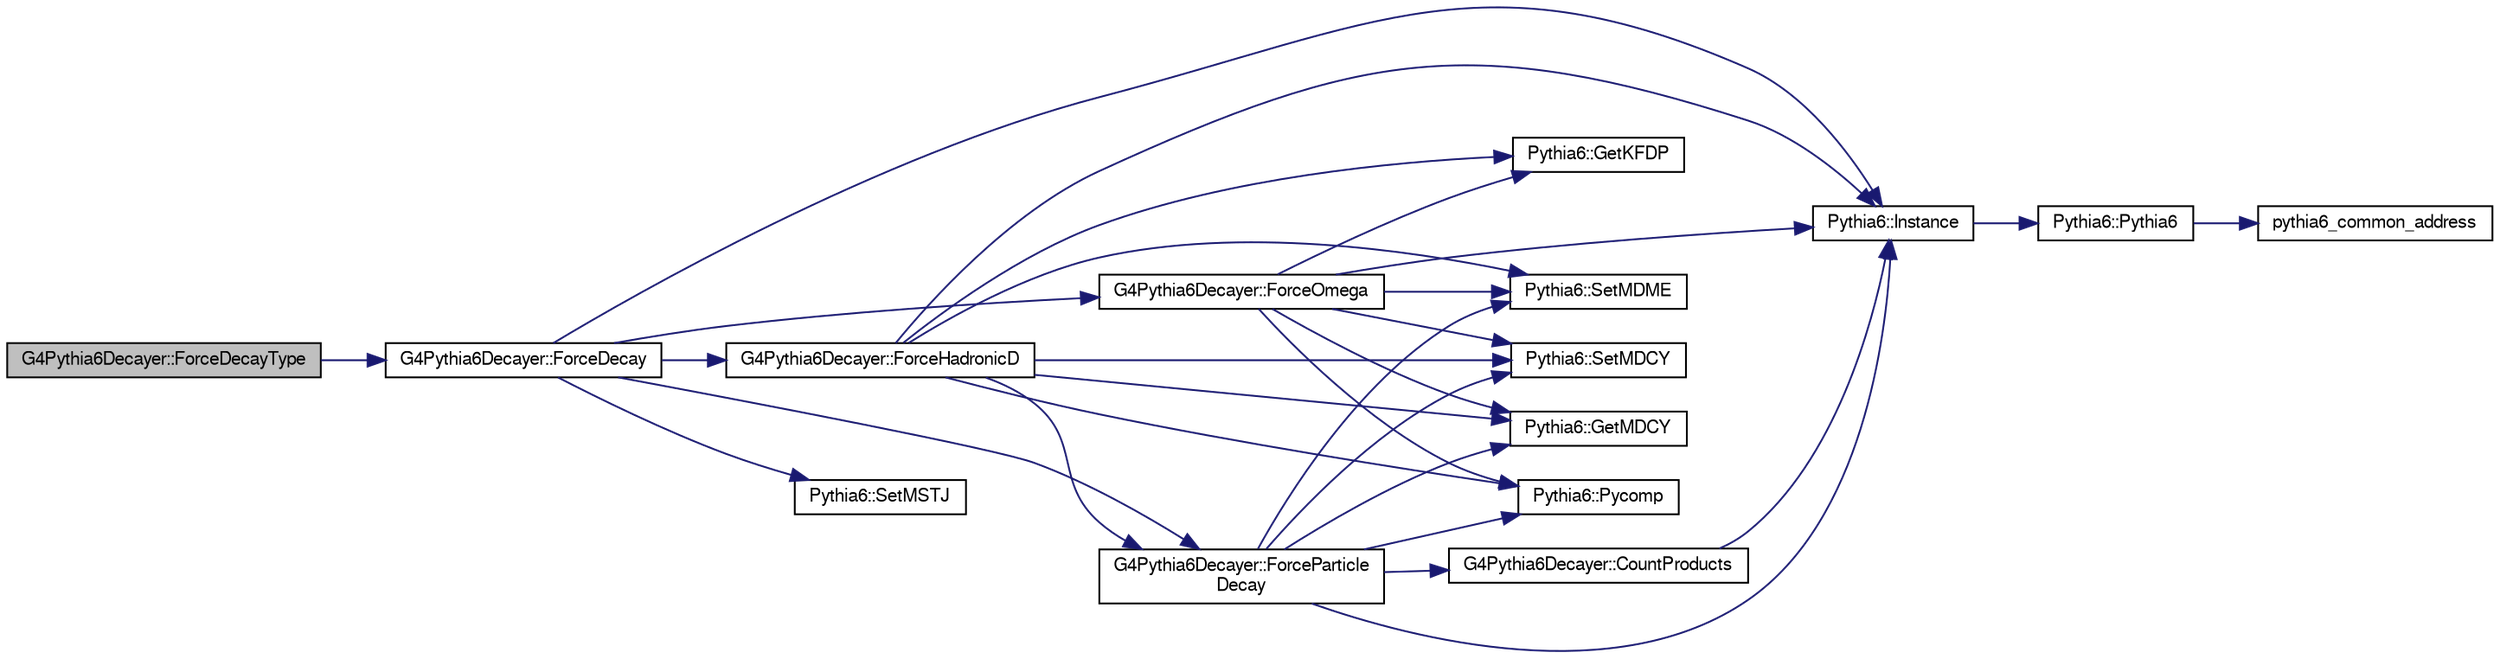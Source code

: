 digraph "G4Pythia6Decayer::ForceDecayType"
{
  bgcolor="transparent";
  edge [fontname="FreeSans",fontsize="10",labelfontname="FreeSans",labelfontsize="10"];
  node [fontname="FreeSans",fontsize="10",shape=record];
  rankdir="LR";
  Node1 [label="G4Pythia6Decayer::ForceDecayType",height=0.2,width=0.4,color="black", fillcolor="grey75", style="filled" fontcolor="black"];
  Node1 -> Node2 [color="midnightblue",fontsize="10",style="solid",fontname="FreeSans"];
  Node2 [label="G4Pythia6Decayer::ForceDecay",height=0.2,width=0.4,color="black",URL="$d8/d46/classG4Pythia6Decayer.html#a275808d1bb8f7f3573a88607eb1797a9"];
  Node2 -> Node3 [color="midnightblue",fontsize="10",style="solid",fontname="FreeSans"];
  Node3 [label="G4Pythia6Decayer::ForceHadronicD",height=0.2,width=0.4,color="black",URL="$d8/d46/classG4Pythia6Decayer.html#a6f1f6c3050d58e4ff10422cf99dced0b"];
  Node3 -> Node4 [color="midnightblue",fontsize="10",style="solid",fontname="FreeSans"];
  Node4 [label="G4Pythia6Decayer::ForceParticle\lDecay",height=0.2,width=0.4,color="black",URL="$d8/d46/classG4Pythia6Decayer.html#a811d49ed4865ad3b9001c7770104d08b"];
  Node4 -> Node5 [color="midnightblue",fontsize="10",style="solid",fontname="FreeSans"];
  Node5 [label="Pythia6::Instance",height=0.2,width=0.4,color="black",URL="$d8/d25/classPythia6.html#a2d69c1109df9b9a45134c793c312c223"];
  Node5 -> Node6 [color="midnightblue",fontsize="10",style="solid",fontname="FreeSans"];
  Node6 [label="Pythia6::Pythia6",height=0.2,width=0.4,color="black",URL="$d8/d25/classPythia6.html#a7907092070bb53cee29bb34c9d7f2b0a"];
  Node6 -> Node7 [color="midnightblue",fontsize="10",style="solid",fontname="FreeSans"];
  Node7 [label="pythia6_common_address",height=0.2,width=0.4,color="black",URL="$d8/de1/Pythia6_8cc.html#a77d0b9d64ec0087e94c426a01cf59645"];
  Node4 -> Node8 [color="midnightblue",fontsize="10",style="solid",fontname="FreeSans"];
  Node8 [label="Pythia6::Pycomp",height=0.2,width=0.4,color="black",URL="$d8/d25/classPythia6.html#a8de9bc23893ff2dea3bc59bc2b50f973"];
  Node4 -> Node9 [color="midnightblue",fontsize="10",style="solid",fontname="FreeSans"];
  Node9 [label="Pythia6::SetMDCY",height=0.2,width=0.4,color="black",URL="$d8/d25/classPythia6.html#a1c309e0807535318aaecfae4985889e4"];
  Node4 -> Node10 [color="midnightblue",fontsize="10",style="solid",fontname="FreeSans"];
  Node10 [label="Pythia6::GetMDCY",height=0.2,width=0.4,color="black",URL="$d8/d25/classPythia6.html#a3ad80d4c2d9891bc2a82d717c2a76e26"];
  Node4 -> Node11 [color="midnightblue",fontsize="10",style="solid",fontname="FreeSans"];
  Node11 [label="G4Pythia6Decayer::CountProducts",height=0.2,width=0.4,color="black",URL="$d8/d46/classG4Pythia6Decayer.html#ac8715f299f7b17c024f0e18f49fd8dd3"];
  Node11 -> Node5 [color="midnightblue",fontsize="10",style="solid",fontname="FreeSans"];
  Node4 -> Node12 [color="midnightblue",fontsize="10",style="solid",fontname="FreeSans"];
  Node12 [label="Pythia6::SetMDME",height=0.2,width=0.4,color="black",URL="$d8/d25/classPythia6.html#abe9b1ada9bf1bd85428366f88b434321"];
  Node3 -> Node5 [color="midnightblue",fontsize="10",style="solid",fontname="FreeSans"];
  Node3 -> Node8 [color="midnightblue",fontsize="10",style="solid",fontname="FreeSans"];
  Node3 -> Node9 [color="midnightblue",fontsize="10",style="solid",fontname="FreeSans"];
  Node3 -> Node10 [color="midnightblue",fontsize="10",style="solid",fontname="FreeSans"];
  Node3 -> Node13 [color="midnightblue",fontsize="10",style="solid",fontname="FreeSans"];
  Node13 [label="Pythia6::GetKFDP",height=0.2,width=0.4,color="black",URL="$d8/d25/classPythia6.html#a1bdc0d72709ccb972bcfee24020170d1"];
  Node3 -> Node12 [color="midnightblue",fontsize="10",style="solid",fontname="FreeSans"];
  Node2 -> Node14 [color="midnightblue",fontsize="10",style="solid",fontname="FreeSans"];
  Node14 [label="G4Pythia6Decayer::ForceOmega",height=0.2,width=0.4,color="black",URL="$d8/d46/classG4Pythia6Decayer.html#aaf4e00bbb581e2a9ccf2771f163a77b9"];
  Node14 -> Node5 [color="midnightblue",fontsize="10",style="solid",fontname="FreeSans"];
  Node14 -> Node8 [color="midnightblue",fontsize="10",style="solid",fontname="FreeSans"];
  Node14 -> Node9 [color="midnightblue",fontsize="10",style="solid",fontname="FreeSans"];
  Node14 -> Node10 [color="midnightblue",fontsize="10",style="solid",fontname="FreeSans"];
  Node14 -> Node13 [color="midnightblue",fontsize="10",style="solid",fontname="FreeSans"];
  Node14 -> Node12 [color="midnightblue",fontsize="10",style="solid",fontname="FreeSans"];
  Node2 -> Node4 [color="midnightblue",fontsize="10",style="solid",fontname="FreeSans"];
  Node2 -> Node5 [color="midnightblue",fontsize="10",style="solid",fontname="FreeSans"];
  Node2 -> Node15 [color="midnightblue",fontsize="10",style="solid",fontname="FreeSans"];
  Node15 [label="Pythia6::SetMSTJ",height=0.2,width=0.4,color="black",URL="$d8/d25/classPythia6.html#a978742e560ffcd1be5745cc4ea67525a"];
}
